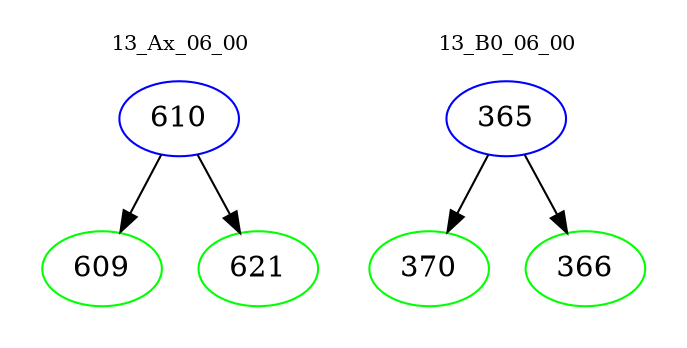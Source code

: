 digraph{
subgraph cluster_0 {
color = white
label = "13_Ax_06_00";
fontsize=10;
T0_610 [label="610", color="blue"]
T0_610 -> T0_609 [color="black"]
T0_609 [label="609", color="green"]
T0_610 -> T0_621 [color="black"]
T0_621 [label="621", color="green"]
}
subgraph cluster_1 {
color = white
label = "13_B0_06_00";
fontsize=10;
T1_365 [label="365", color="blue"]
T1_365 -> T1_370 [color="black"]
T1_370 [label="370", color="green"]
T1_365 -> T1_366 [color="black"]
T1_366 [label="366", color="green"]
}
}
